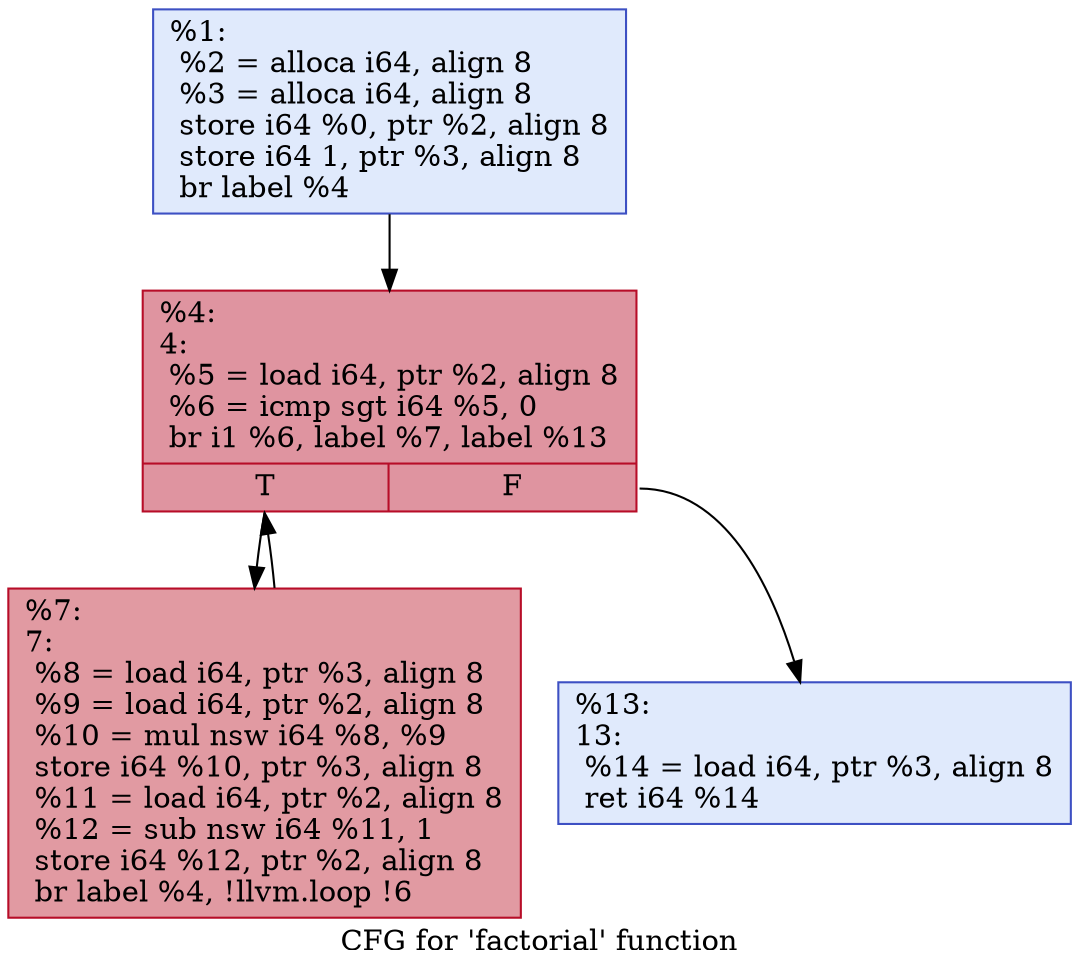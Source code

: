 digraph "CFG for 'factorial' function" {
	label="CFG for 'factorial' function";

	Node0x5c6511b97cf0 [shape=record,color="#3d50c3ff", style=filled, fillcolor="#b9d0f970",label="{%1:\l  %2 = alloca i64, align 8\l  %3 = alloca i64, align 8\l  store i64 %0, ptr %2, align 8\l  store i64 1, ptr %3, align 8\l  br label %4\l}"];
	Node0x5c6511b97cf0 -> Node0x5c6511b99a90;
	Node0x5c6511b99a90 [shape=record,color="#b70d28ff", style=filled, fillcolor="#b70d2870",label="{%4:\l4:                                                \l  %5 = load i64, ptr %2, align 8\l  %6 = icmp sgt i64 %5, 0\l  br i1 %6, label %7, label %13\l|{<s0>T|<s1>F}}"];
	Node0x5c6511b99a90:s0 -> Node0x5c6511b99c10;
	Node0x5c6511b99a90:s1 -> Node0x5c6511b99c60;
	Node0x5c6511b99c10 [shape=record,color="#b70d28ff", style=filled, fillcolor="#bb1b2c70",label="{%7:\l7:                                                \l  %8 = load i64, ptr %3, align 8\l  %9 = load i64, ptr %2, align 8\l  %10 = mul nsw i64 %8, %9\l  store i64 %10, ptr %3, align 8\l  %11 = load i64, ptr %2, align 8\l  %12 = sub nsw i64 %11, 1\l  store i64 %12, ptr %2, align 8\l  br label %4, !llvm.loop !6\l}"];
	Node0x5c6511b99c10 -> Node0x5c6511b99a90;
	Node0x5c6511b99c60 [shape=record,color="#3d50c3ff", style=filled, fillcolor="#b9d0f970",label="{%13:\l13:                                               \l  %14 = load i64, ptr %3, align 8\l  ret i64 %14\l}"];
}
